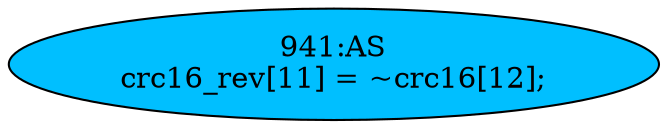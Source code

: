 strict digraph "" {
	node [label="\N"];
	"941:AS"	 [ast="<pyverilog.vparser.ast.Assign object at 0x7f55d3d0efd0>",
		def_var="['crc16_rev']",
		fillcolor=deepskyblue,
		label="941:AS
crc16_rev[11] = ~crc16[12];",
		statements="[]",
		style=filled,
		typ=Assign,
		use_var="['crc16']"];
}
